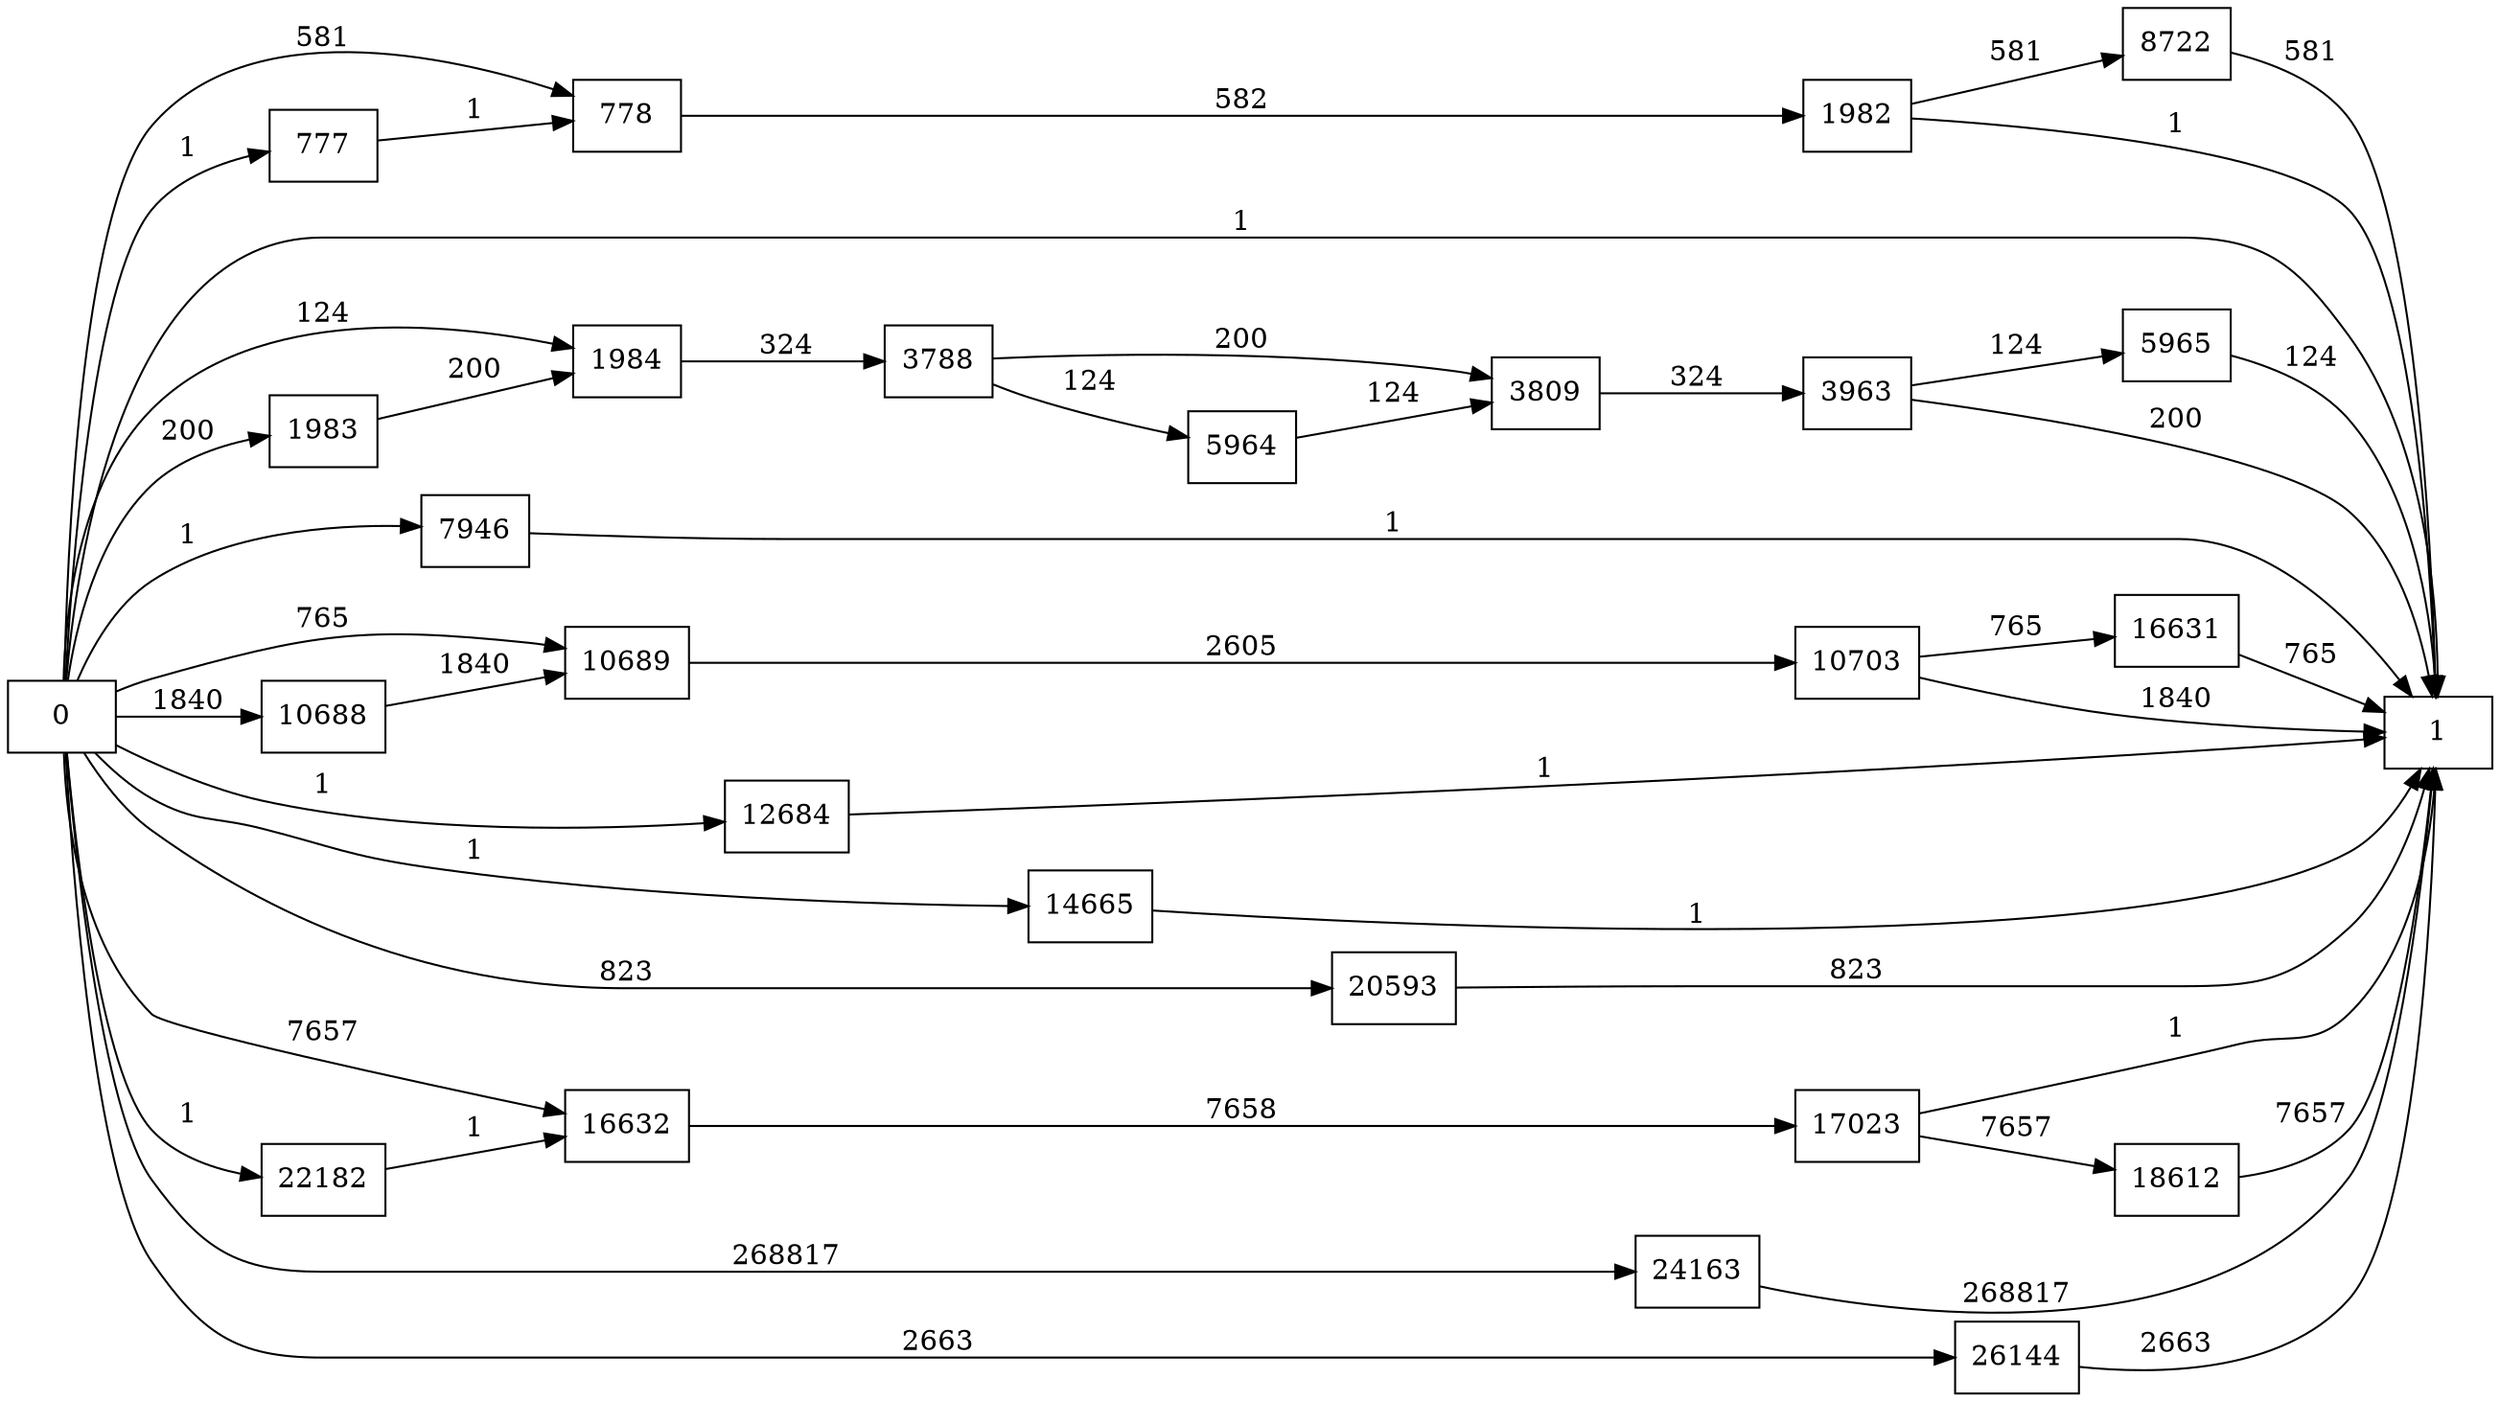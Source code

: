 digraph {
	graph [rankdir=LR]
	node [shape=rectangle]
	777 -> 778 [label=1]
	778 -> 1982 [label=582]
	1982 -> 1 [label=1]
	1982 -> 8722 [label=581]
	1983 -> 1984 [label=200]
	1984 -> 3788 [label=324]
	3788 -> 3809 [label=200]
	3788 -> 5964 [label=124]
	3809 -> 3963 [label=324]
	3963 -> 5965 [label=124]
	3963 -> 1 [label=200]
	5964 -> 3809 [label=124]
	5965 -> 1 [label=124]
	7946 -> 1 [label=1]
	8722 -> 1 [label=581]
	10688 -> 10689 [label=1840]
	10689 -> 10703 [label=2605]
	10703 -> 1 [label=1840]
	10703 -> 16631 [label=765]
	12684 -> 1 [label=1]
	14665 -> 1 [label=1]
	16631 -> 1 [label=765]
	16632 -> 17023 [label=7658]
	17023 -> 1 [label=1]
	17023 -> 18612 [label=7657]
	18612 -> 1 [label=7657]
	20593 -> 1 [label=823]
	22182 -> 16632 [label=1]
	24163 -> 1 [label=268817]
	26144 -> 1 [label=2663]
	0 -> 1983 [label=200]
	0 -> 1984 [label=124]
	0 -> 778 [label=581]
	0 -> 10689 [label=765]
	0 -> 16632 [label=7657]
	0 -> 777 [label=1]
	0 -> 1 [label=1]
	0 -> 7946 [label=1]
	0 -> 10688 [label=1840]
	0 -> 12684 [label=1]
	0 -> 14665 [label=1]
	0 -> 20593 [label=823]
	0 -> 22182 [label=1]
	0 -> 24163 [label=268817]
	0 -> 26144 [label=2663]
}
